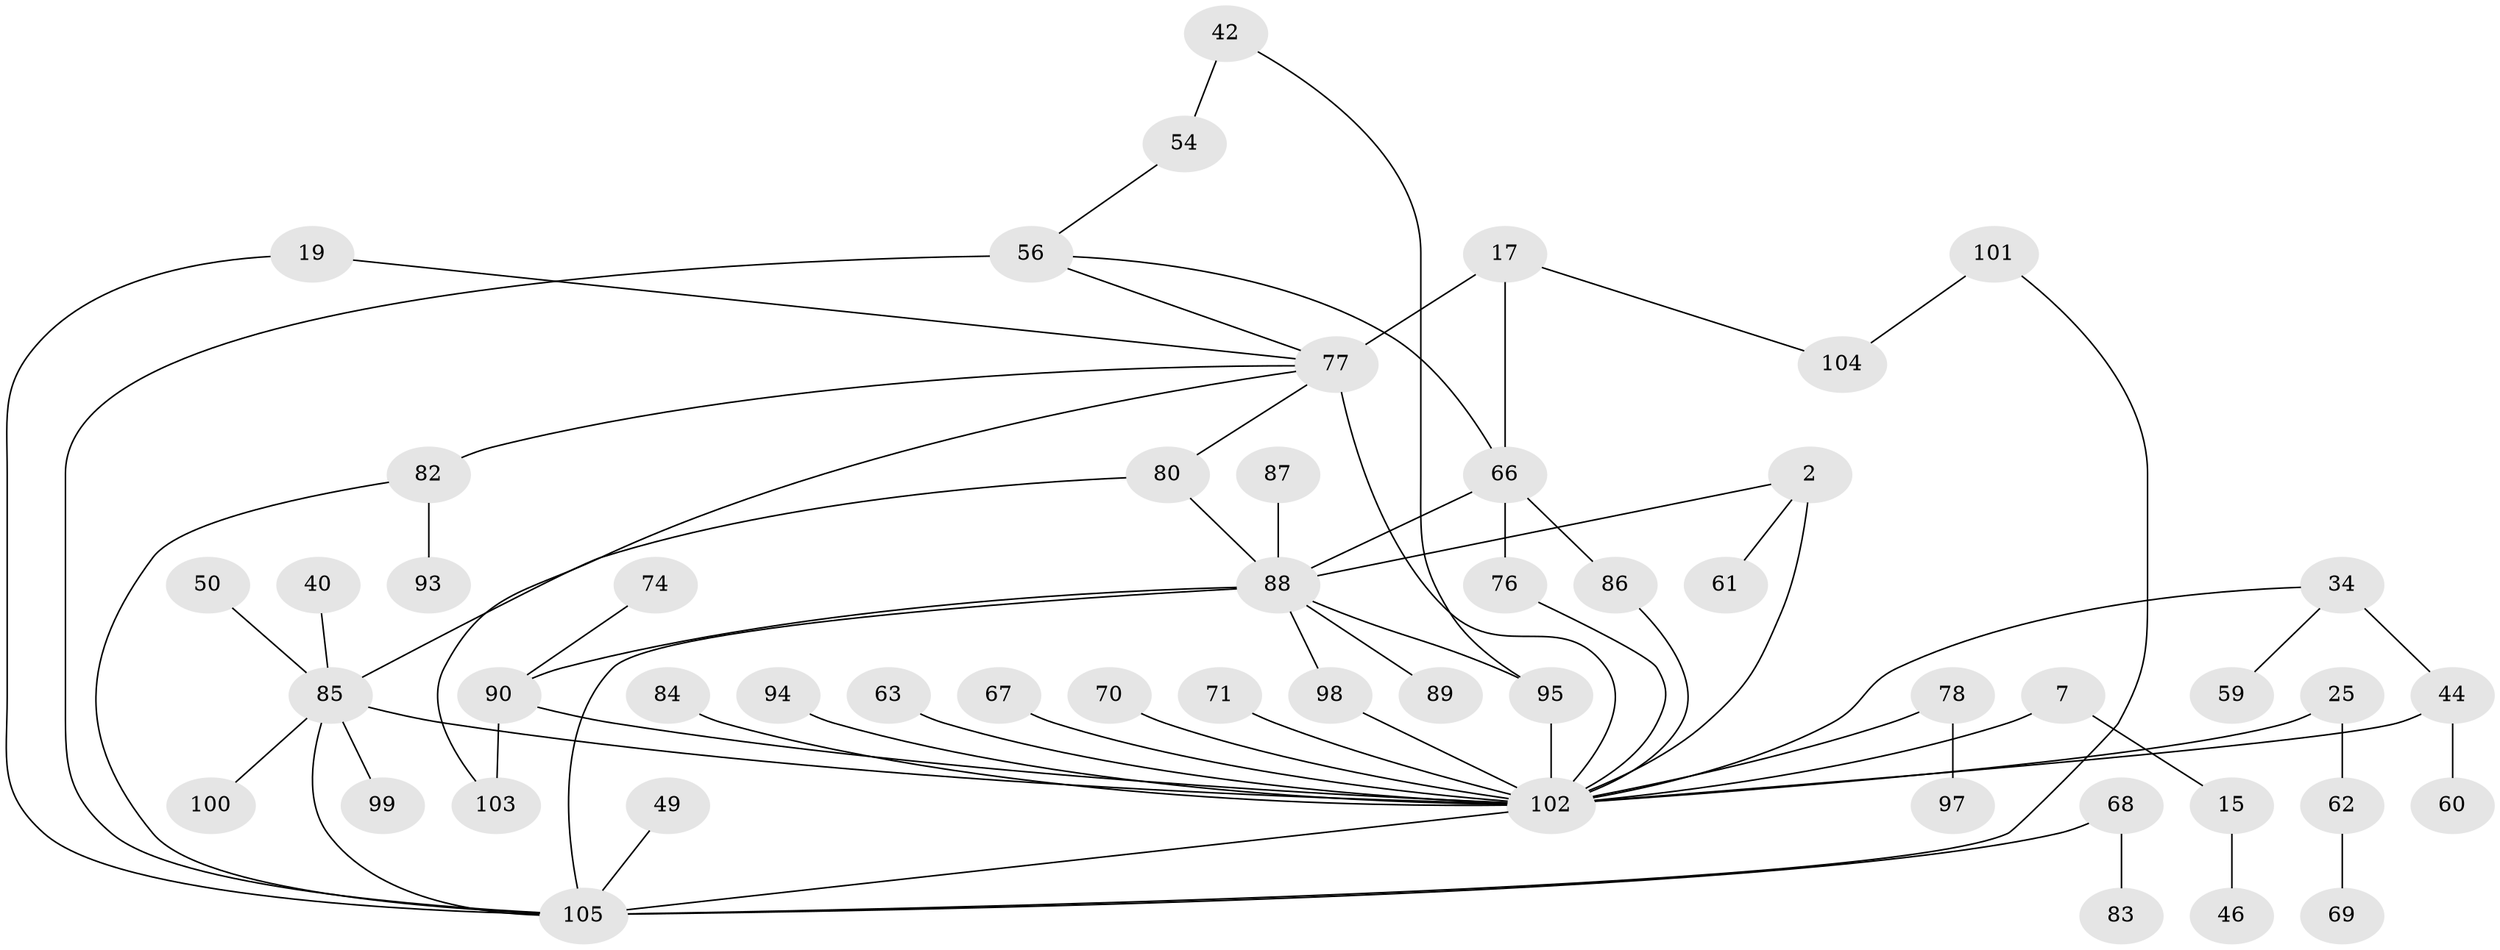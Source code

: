 // original degree distribution, {4: 0.12380952380952381, 7: 0.009523809523809525, 6: 0.05714285714285714, 2: 0.3142857142857143, 5: 0.05714285714285714, 8: 0.009523809523809525, 3: 0.22857142857142856, 1: 0.2}
// Generated by graph-tools (version 1.1) at 2025/41/03/09/25 04:41:03]
// undirected, 52 vertices, 69 edges
graph export_dot {
graph [start="1"]
  node [color=gray90,style=filled];
  2;
  7;
  15;
  17;
  19;
  25;
  34;
  40;
  42;
  44 [super="+11"];
  46;
  49;
  50;
  54;
  56 [super="+13"];
  59;
  60;
  61;
  62;
  63;
  66 [super="+65"];
  67;
  68;
  69;
  70;
  71;
  74;
  76;
  77 [super="+26+38"];
  78;
  80;
  82;
  83;
  84;
  85 [super="+75+72"];
  86;
  87;
  88 [super="+79"];
  89;
  90 [super="+45"];
  93;
  94;
  95 [super="+53+91+30"];
  97;
  98;
  99;
  100;
  101;
  102 [super="+47+73+52+81+58+51"];
  103;
  104;
  105 [super="+92+96+64"];
  2 -- 61;
  2 -- 88;
  2 -- 102 [weight=5];
  7 -- 15;
  7 -- 102;
  15 -- 46;
  17 -- 104;
  17 -- 77 [weight=3];
  17 -- 66;
  19 -- 77;
  19 -- 105;
  25 -- 62;
  25 -- 102;
  34 -- 59;
  34 -- 44 [weight=2];
  34 -- 102;
  40 -- 85;
  42 -- 54;
  42 -- 95;
  44 -- 60;
  44 -- 102;
  49 -- 105;
  50 -- 85;
  54 -- 56;
  56 -- 66;
  56 -- 77;
  56 -- 105 [weight=3];
  62 -- 69;
  63 -- 102;
  66 -- 76;
  66 -- 88;
  66 -- 86;
  67 -- 102;
  68 -- 83;
  68 -- 105;
  70 -- 102;
  71 -- 102 [weight=2];
  74 -- 90;
  76 -- 102;
  77 -- 103;
  77 -- 80;
  77 -- 82;
  77 -- 102 [weight=4];
  78 -- 97;
  78 -- 102;
  80 -- 85;
  80 -- 88;
  82 -- 93;
  82 -- 105;
  84 -- 102;
  85 -- 102 [weight=3];
  85 -- 99;
  85 -- 100;
  85 -- 105;
  86 -- 102;
  87 -- 88;
  88 -- 98;
  88 -- 89;
  88 -- 90;
  88 -- 95;
  88 -- 105 [weight=3];
  90 -- 103;
  90 -- 102;
  94 -- 102 [weight=2];
  95 -- 102 [weight=4];
  98 -- 102;
  101 -- 104;
  101 -- 105;
  102 -- 105 [weight=4];
}
